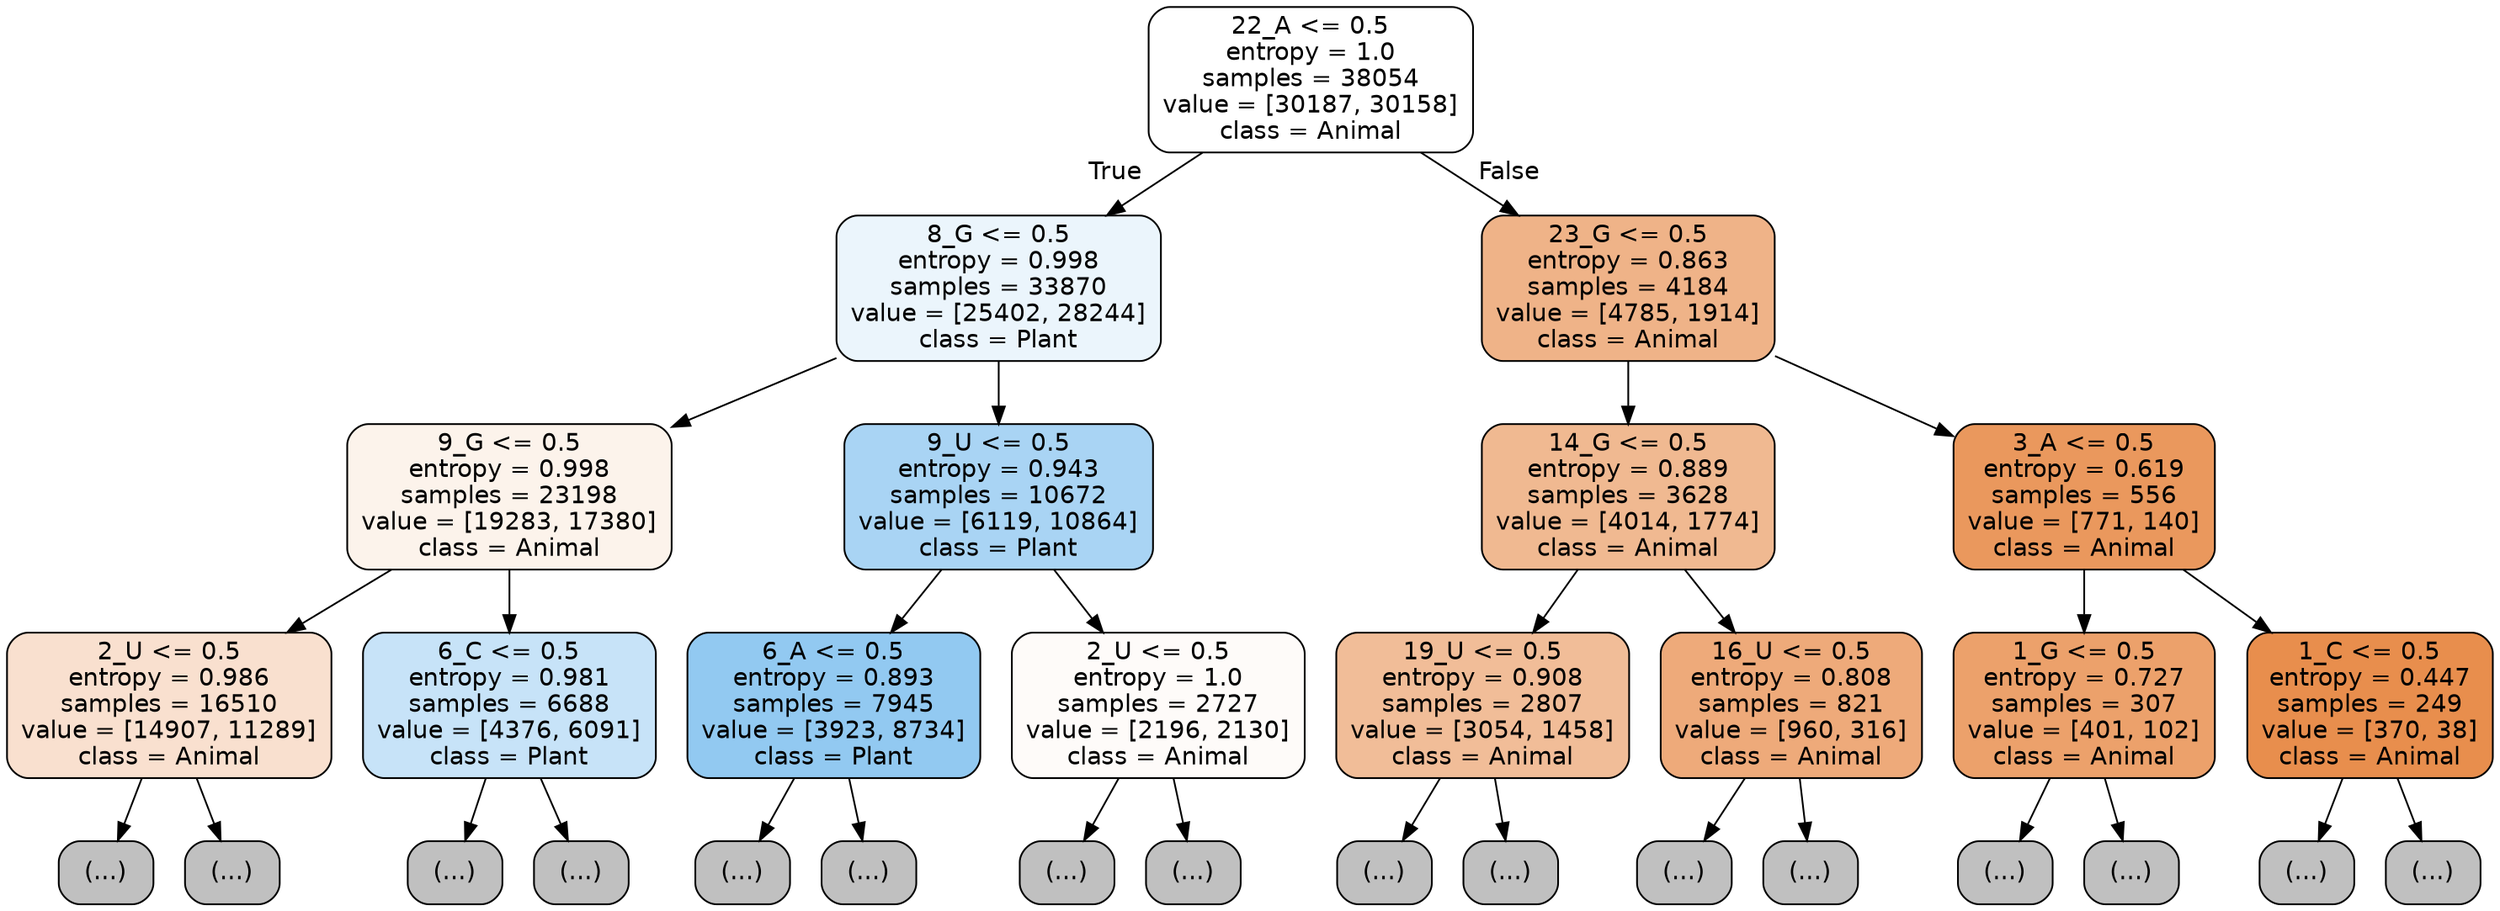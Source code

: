digraph Tree {
node [shape=box, style="filled, rounded", color="black", fontname="helvetica"] ;
edge [fontname="helvetica"] ;
0 [label="22_A <= 0.5\nentropy = 1.0\nsamples = 38054\nvalue = [30187, 30158]\nclass = Animal", fillcolor="#ffffff"] ;
1 [label="8_G <= 0.5\nentropy = 0.998\nsamples = 33870\nvalue = [25402, 28244]\nclass = Plant", fillcolor="#ebf5fc"] ;
0 -> 1 [labeldistance=2.5, labelangle=45, headlabel="True"] ;
2 [label="9_G <= 0.5\nentropy = 0.998\nsamples = 23198\nvalue = [19283, 17380]\nclass = Animal", fillcolor="#fcf3eb"] ;
1 -> 2 ;
3 [label="2_U <= 0.5\nentropy = 0.986\nsamples = 16510\nvalue = [14907, 11289]\nclass = Animal", fillcolor="#f9e0cf"] ;
2 -> 3 ;
4 [label="(...)", fillcolor="#C0C0C0"] ;
3 -> 4 ;
5997 [label="(...)", fillcolor="#C0C0C0"] ;
3 -> 5997 ;
8078 [label="6_C <= 0.5\nentropy = 0.981\nsamples = 6688\nvalue = [4376, 6091]\nclass = Plant", fillcolor="#c7e3f8"] ;
2 -> 8078 ;
8079 [label="(...)", fillcolor="#C0C0C0"] ;
8078 -> 8079 ;
10238 [label="(...)", fillcolor="#C0C0C0"] ;
8078 -> 10238 ;
10889 [label="9_U <= 0.5\nentropy = 0.943\nsamples = 10672\nvalue = [6119, 10864]\nclass = Plant", fillcolor="#a9d4f4"] ;
1 -> 10889 ;
10890 [label="6_A <= 0.5\nentropy = 0.893\nsamples = 7945\nvalue = [3923, 8734]\nclass = Plant", fillcolor="#92c9f1"] ;
10889 -> 10890 ;
10891 [label="(...)", fillcolor="#C0C0C0"] ;
10890 -> 10891 ;
13170 [label="(...)", fillcolor="#C0C0C0"] ;
10890 -> 13170 ;
13863 [label="2_U <= 0.5\nentropy = 1.0\nsamples = 2727\nvalue = [2196, 2130]\nclass = Animal", fillcolor="#fefbf9"] ;
10889 -> 13863 ;
13864 [label="(...)", fillcolor="#C0C0C0"] ;
13863 -> 13864 ;
14617 [label="(...)", fillcolor="#C0C0C0"] ;
13863 -> 14617 ;
14898 [label="23_G <= 0.5\nentropy = 0.863\nsamples = 4184\nvalue = [4785, 1914]\nclass = Animal", fillcolor="#efb388"] ;
0 -> 14898 [labeldistance=2.5, labelangle=-45, headlabel="False"] ;
14899 [label="14_G <= 0.5\nentropy = 0.889\nsamples = 3628\nvalue = [4014, 1774]\nclass = Animal", fillcolor="#f0b991"] ;
14898 -> 14899 ;
14900 [label="19_U <= 0.5\nentropy = 0.908\nsamples = 2807\nvalue = [3054, 1458]\nclass = Animal", fillcolor="#f1bd98"] ;
14899 -> 14900 ;
14901 [label="(...)", fillcolor="#C0C0C0"] ;
14900 -> 14901 ;
15878 [label="(...)", fillcolor="#C0C0C0"] ;
14900 -> 15878 ;
16177 [label="16_U <= 0.5\nentropy = 0.808\nsamples = 821\nvalue = [960, 316]\nclass = Animal", fillcolor="#eeaa7a"] ;
14899 -> 16177 ;
16178 [label="(...)", fillcolor="#C0C0C0"] ;
16177 -> 16178 ;
16439 [label="(...)", fillcolor="#C0C0C0"] ;
16177 -> 16439 ;
16562 [label="3_A <= 0.5\nentropy = 0.619\nsamples = 556\nvalue = [771, 140]\nclass = Animal", fillcolor="#ea985d"] ;
14898 -> 16562 ;
16563 [label="1_G <= 0.5\nentropy = 0.727\nsamples = 307\nvalue = [401, 102]\nclass = Animal", fillcolor="#eca16b"] ;
16562 -> 16563 ;
16564 [label="(...)", fillcolor="#C0C0C0"] ;
16563 -> 16564 ;
16661 [label="(...)", fillcolor="#C0C0C0"] ;
16563 -> 16661 ;
16694 [label="1_C <= 0.5\nentropy = 0.447\nsamples = 249\nvalue = [370, 38]\nclass = Animal", fillcolor="#e88e4d"] ;
16562 -> 16694 ;
16695 [label="(...)", fillcolor="#C0C0C0"] ;
16694 -> 16695 ;
16738 [label="(...)", fillcolor="#C0C0C0"] ;
16694 -> 16738 ;
}